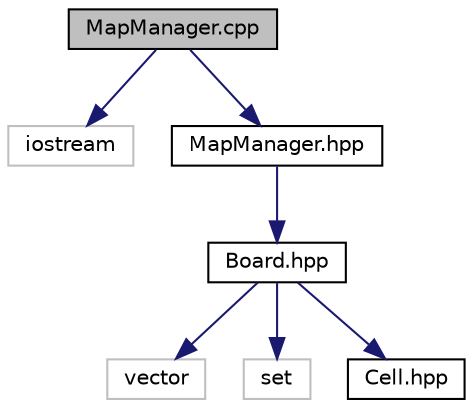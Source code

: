 digraph "MapManager.cpp"
{
 // LATEX_PDF_SIZE
  edge [fontname="Helvetica",fontsize="10",labelfontname="Helvetica",labelfontsize="10"];
  node [fontname="Helvetica",fontsize="10",shape=record];
  Node1 [label="MapManager.cpp",height=0.2,width=0.4,color="black", fillcolor="grey75", style="filled", fontcolor="black",tooltip="Permet de créer, gérer et afficher le plateau de jeu."];
  Node1 -> Node2 [color="midnightblue",fontsize="10",style="solid",fontname="Helvetica"];
  Node2 [label="iostream",height=0.2,width=0.4,color="grey75", fillcolor="white", style="filled",tooltip=" "];
  Node1 -> Node3 [color="midnightblue",fontsize="10",style="solid",fontname="Helvetica"];
  Node3 [label="MapManager.hpp",height=0.2,width=0.4,color="black", fillcolor="white", style="filled",URL="$_map_manager_8hpp.html",tooltip="Permet de créer, gérer et afficher le plateau de jeu."];
  Node3 -> Node4 [color="midnightblue",fontsize="10",style="solid",fontname="Helvetica"];
  Node4 [label="Board.hpp",height=0.2,width=0.4,color="black", fillcolor="white", style="filled",URL="$_board_8hpp.html",tooltip="Contient la déclaration de la classe Board."];
  Node4 -> Node5 [color="midnightblue",fontsize="10",style="solid",fontname="Helvetica"];
  Node5 [label="vector",height=0.2,width=0.4,color="grey75", fillcolor="white", style="filled",tooltip=" "];
  Node4 -> Node6 [color="midnightblue",fontsize="10",style="solid",fontname="Helvetica"];
  Node6 [label="set",height=0.2,width=0.4,color="grey75", fillcolor="white", style="filled",tooltip=" "];
  Node4 -> Node7 [color="midnightblue",fontsize="10",style="solid",fontname="Helvetica"];
  Node7 [label="Cell.hpp",height=0.2,width=0.4,color="black", fillcolor="white", style="filled",URL="$_cell_8hpp.html",tooltip="Définition de la classe Cell."];
}
